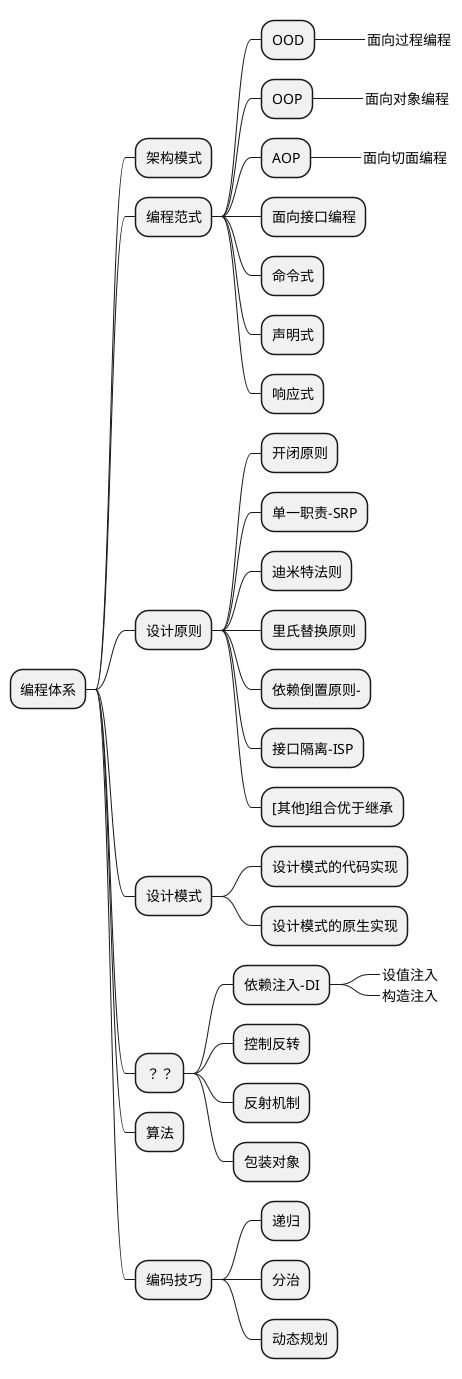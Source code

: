 @startmindmap 编程体系
* 编程体系

++ 架构模式

++ 编程范式
+++ OOD
++++_ 面向过程编程
+++ OOP
++++_ 面向对象编程
+++ AOP
++++_ 面向切面编程
' 通过预编译方式和运行期间动态代理实现程序功能的统一维护的一种技术
' 这种在运行时，动态地将代码切入到类的指定方法、指定位置上的编程思想就是面向切面的编程
+++ 面向接口编程
+++ 命令式
+++ 声明式
+++ 响应式
' +++ 函数式

++ 设计原则
+++ 开闭原则
+++ 单一职责-SRP
+++ 迪米特法则
+++ 里氏替换原则
+++ 依赖倒置原则-
+++ 接口隔离-ISP
+++ [其他]组合优于继承

++ 设计模式
+++ 设计模式的代码实现
+++ 设计模式的原生实现

++ ？？
+++ 依赖注入-DI
++++_ 设值注入
++++_ 构造注入
+++ 控制反转
+++ 反射机制
+++ 包装对象

++ 算法

++ 编码技巧
+++ 递归
+++ 分治
+++ 动态规划

@endmindmap